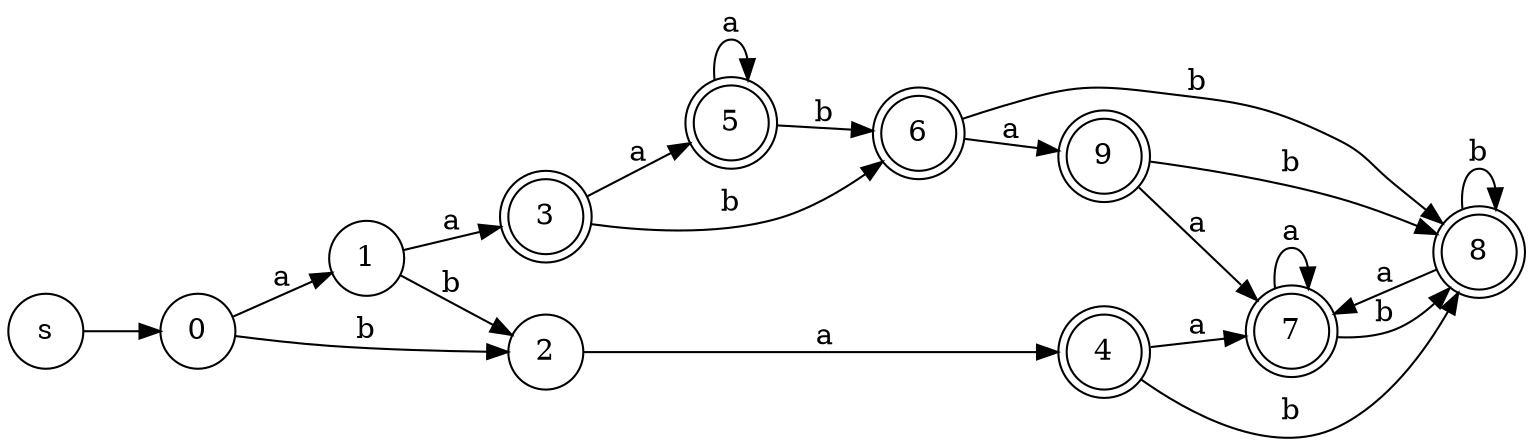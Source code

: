digraph DFA {
	rankdir=LR;
	node [shape=circle];
	s -> 0
	0 -> 1 [label="a"];
	0 -> 2 [label="b"];
	1 -> <3> [label="a"];
	3 [shape=doublecircle];
	1 -> 2 [label="b"];
	2 -> <4> [label="a"];
	4 [shape=doublecircle];
	3 -> <5> [label="a"];
	5 [shape=doublecircle];
	3 -> <6> [label="b"];
	6 [shape=doublecircle];
	4 -> <7> [label="a"];
	7 [shape=doublecircle];
	4 -> <8> [label="b"];
	8 [shape=doublecircle];
	5 -> <5> [label="a"];
	5 [shape=doublecircle];
	5 -> <6> [label="b"];
	6 [shape=doublecircle];
	6 -> <9> [label="a"];
	9 [shape=doublecircle];
	6 -> <8> [label="b"];
	8 [shape=doublecircle];
	7 -> <7> [label="a"];
	7 [shape=doublecircle];
	7 -> <8> [label="b"];
	8 [shape=doublecircle];
	8 -> <7> [label="a"];
	7 [shape=doublecircle];
	8 -> <8> [label="b"];
	8 [shape=doublecircle];
	9 -> <7> [label="a"];
	7 [shape=doublecircle];
	9 -> <8> [label="b"];
	8 [shape=doublecircle];
}
